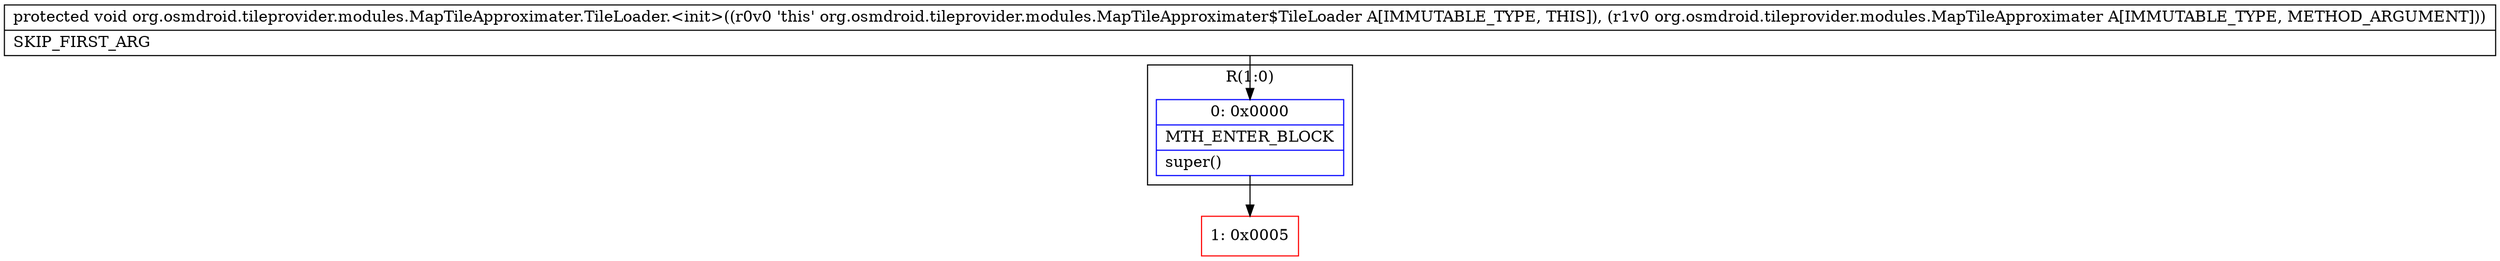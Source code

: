 digraph "CFG fororg.osmdroid.tileprovider.modules.MapTileApproximater.TileLoader.\<init\>(Lorg\/osmdroid\/tileprovider\/modules\/MapTileApproximater;)V" {
subgraph cluster_Region_1369759385 {
label = "R(1:0)";
node [shape=record,color=blue];
Node_0 [shape=record,label="{0\:\ 0x0000|MTH_ENTER_BLOCK\l|super()\l}"];
}
Node_1 [shape=record,color=red,label="{1\:\ 0x0005}"];
MethodNode[shape=record,label="{protected void org.osmdroid.tileprovider.modules.MapTileApproximater.TileLoader.\<init\>((r0v0 'this' org.osmdroid.tileprovider.modules.MapTileApproximater$TileLoader A[IMMUTABLE_TYPE, THIS]), (r1v0 org.osmdroid.tileprovider.modules.MapTileApproximater A[IMMUTABLE_TYPE, METHOD_ARGUMENT]))  | SKIP_FIRST_ARG\l}"];
MethodNode -> Node_0;
Node_0 -> Node_1;
}

